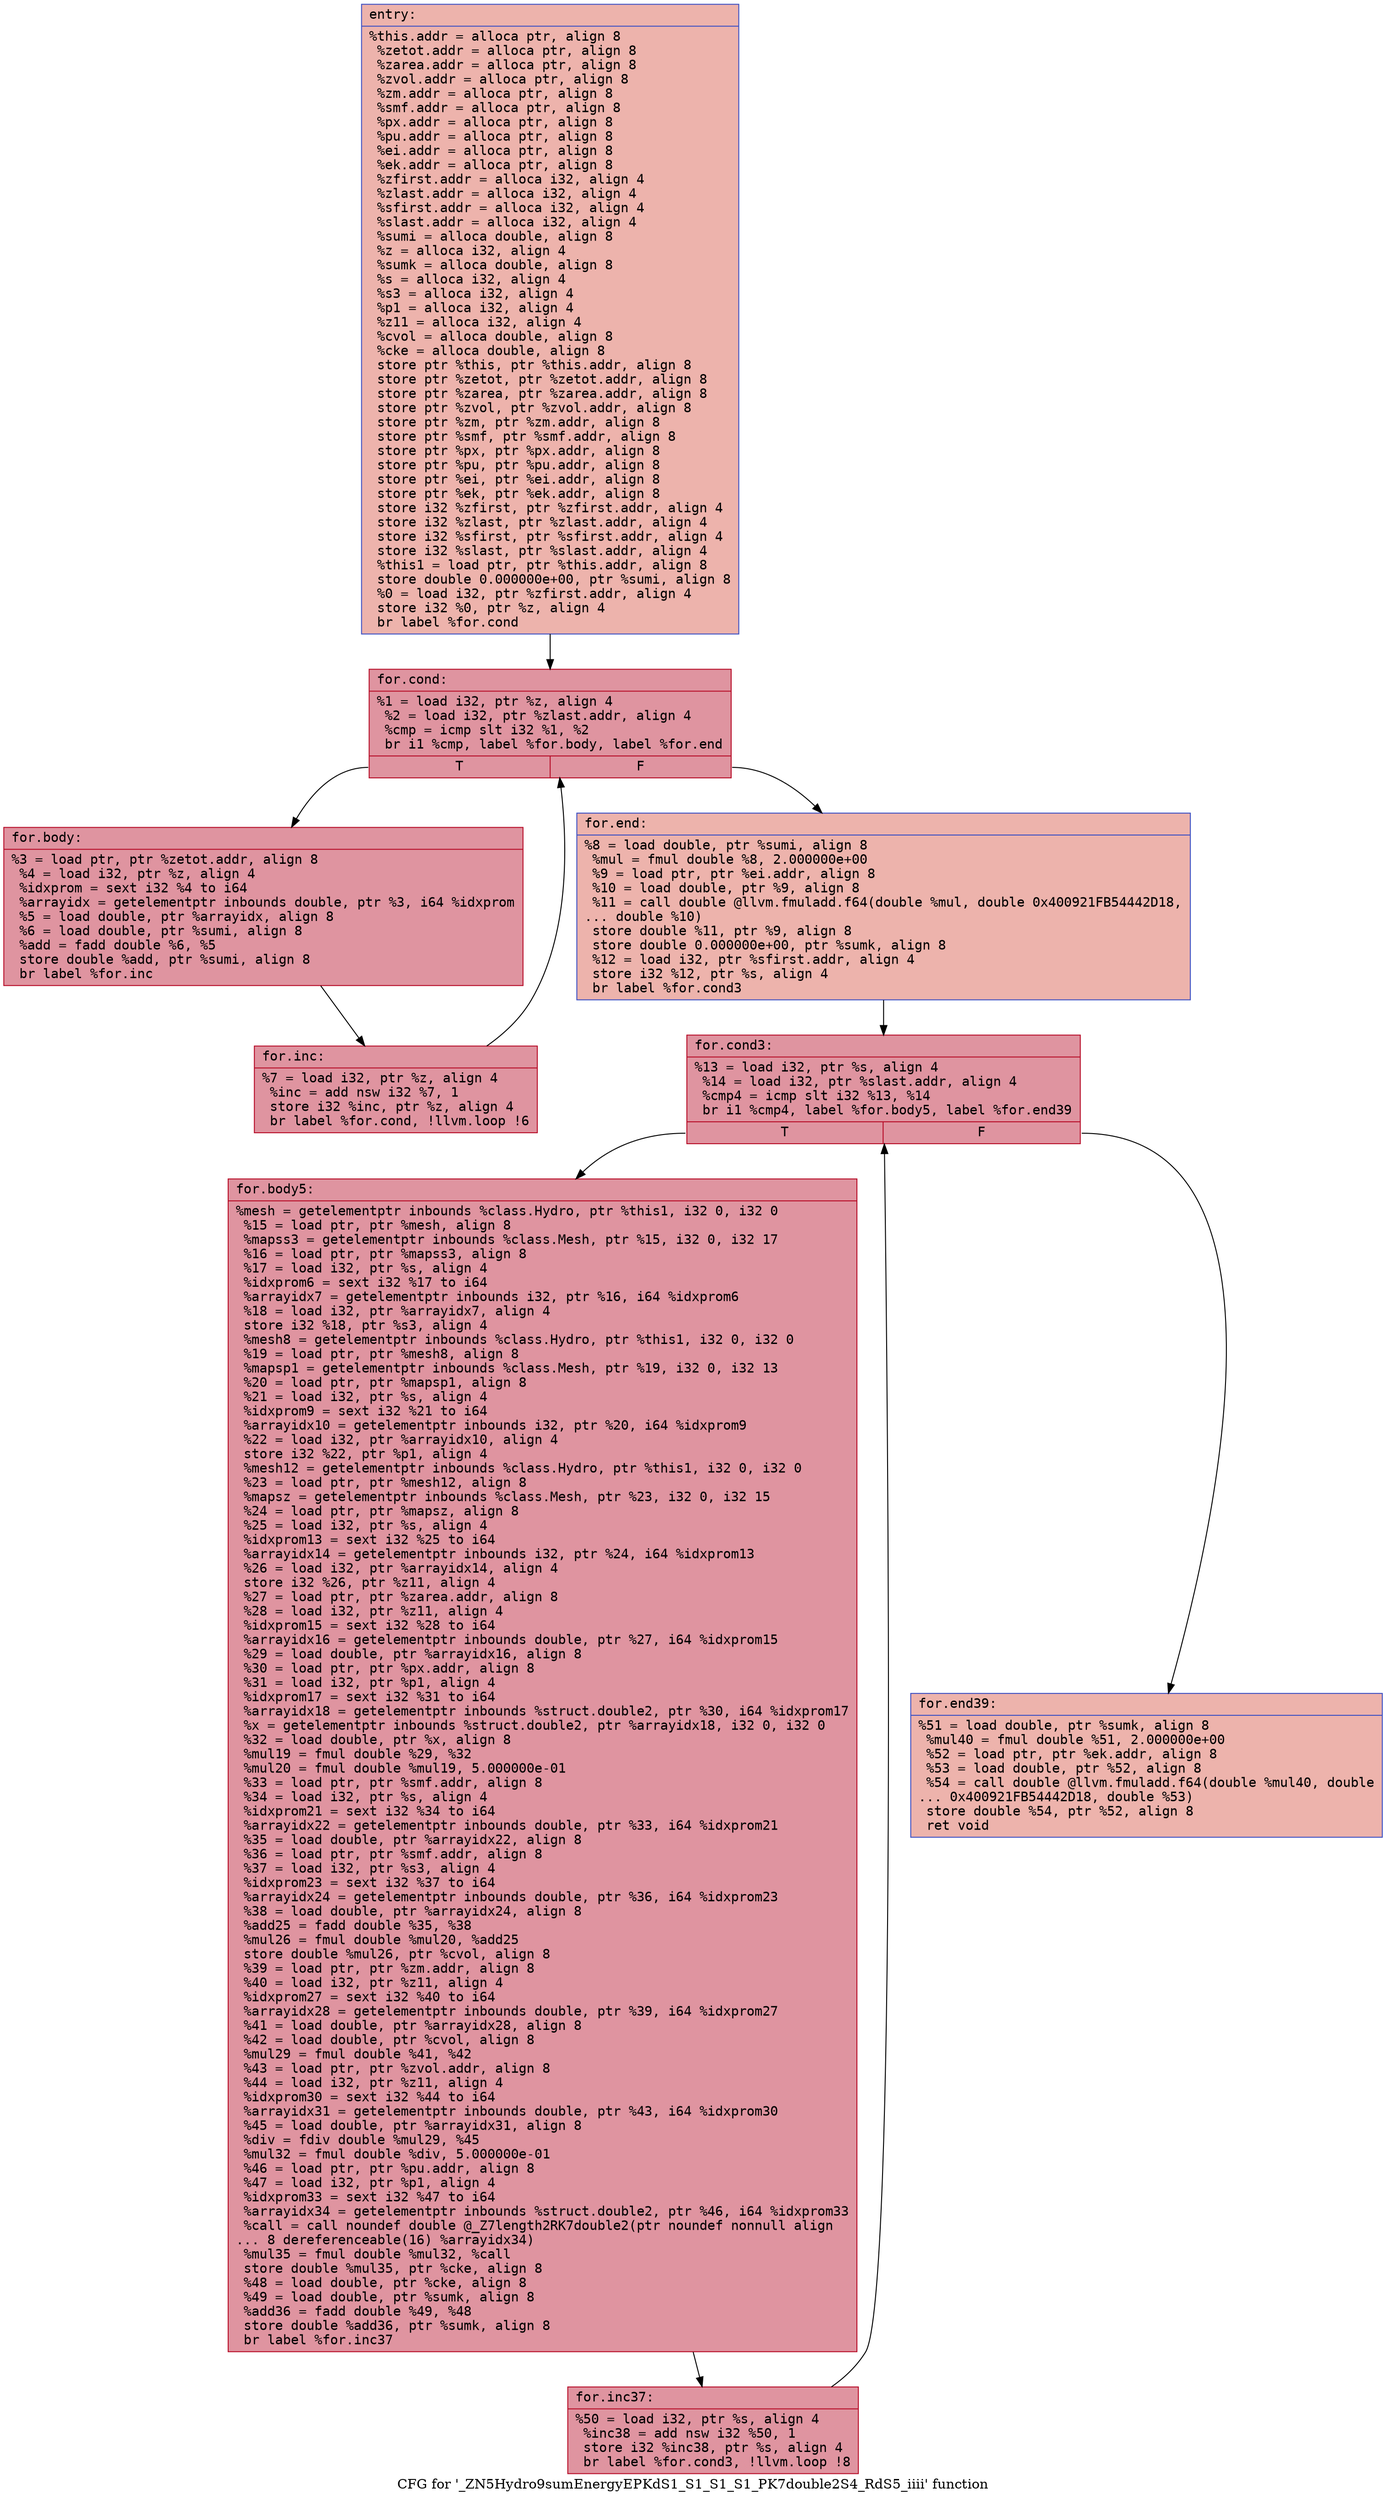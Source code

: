 digraph "CFG for '_ZN5Hydro9sumEnergyEPKdS1_S1_S1_S1_PK7double2S4_RdS5_iiii' function" {
	label="CFG for '_ZN5Hydro9sumEnergyEPKdS1_S1_S1_S1_PK7double2S4_RdS5_iiii' function";

	Node0x5618698f38d0 [shape=record,color="#3d50c3ff", style=filled, fillcolor="#d6524470" fontname="Courier",label="{entry:\l|  %this.addr = alloca ptr, align 8\l  %zetot.addr = alloca ptr, align 8\l  %zarea.addr = alloca ptr, align 8\l  %zvol.addr = alloca ptr, align 8\l  %zm.addr = alloca ptr, align 8\l  %smf.addr = alloca ptr, align 8\l  %px.addr = alloca ptr, align 8\l  %pu.addr = alloca ptr, align 8\l  %ei.addr = alloca ptr, align 8\l  %ek.addr = alloca ptr, align 8\l  %zfirst.addr = alloca i32, align 4\l  %zlast.addr = alloca i32, align 4\l  %sfirst.addr = alloca i32, align 4\l  %slast.addr = alloca i32, align 4\l  %sumi = alloca double, align 8\l  %z = alloca i32, align 4\l  %sumk = alloca double, align 8\l  %s = alloca i32, align 4\l  %s3 = alloca i32, align 4\l  %p1 = alloca i32, align 4\l  %z11 = alloca i32, align 4\l  %cvol = alloca double, align 8\l  %cke = alloca double, align 8\l  store ptr %this, ptr %this.addr, align 8\l  store ptr %zetot, ptr %zetot.addr, align 8\l  store ptr %zarea, ptr %zarea.addr, align 8\l  store ptr %zvol, ptr %zvol.addr, align 8\l  store ptr %zm, ptr %zm.addr, align 8\l  store ptr %smf, ptr %smf.addr, align 8\l  store ptr %px, ptr %px.addr, align 8\l  store ptr %pu, ptr %pu.addr, align 8\l  store ptr %ei, ptr %ei.addr, align 8\l  store ptr %ek, ptr %ek.addr, align 8\l  store i32 %zfirst, ptr %zfirst.addr, align 4\l  store i32 %zlast, ptr %zlast.addr, align 4\l  store i32 %sfirst, ptr %sfirst.addr, align 4\l  store i32 %slast, ptr %slast.addr, align 4\l  %this1 = load ptr, ptr %this.addr, align 8\l  store double 0.000000e+00, ptr %sumi, align 8\l  %0 = load i32, ptr %zfirst.addr, align 4\l  store i32 %0, ptr %z, align 4\l  br label %for.cond\l}"];
	Node0x5618698f38d0 -> Node0x5618698f5a00[tooltip="entry -> for.cond\nProbability 100.00%" ];
	Node0x5618698f5a00 [shape=record,color="#b70d28ff", style=filled, fillcolor="#b70d2870" fontname="Courier",label="{for.cond:\l|  %1 = load i32, ptr %z, align 4\l  %2 = load i32, ptr %zlast.addr, align 4\l  %cmp = icmp slt i32 %1, %2\l  br i1 %cmp, label %for.body, label %for.end\l|{<s0>T|<s1>F}}"];
	Node0x5618698f5a00:s0 -> Node0x5618698f5c10[tooltip="for.cond -> for.body\nProbability 96.88%" ];
	Node0x5618698f5a00:s1 -> Node0x5618698f5c90[tooltip="for.cond -> for.end\nProbability 3.12%" ];
	Node0x5618698f5c10 [shape=record,color="#b70d28ff", style=filled, fillcolor="#b70d2870" fontname="Courier",label="{for.body:\l|  %3 = load ptr, ptr %zetot.addr, align 8\l  %4 = load i32, ptr %z, align 4\l  %idxprom = sext i32 %4 to i64\l  %arrayidx = getelementptr inbounds double, ptr %3, i64 %idxprom\l  %5 = load double, ptr %arrayidx, align 8\l  %6 = load double, ptr %sumi, align 8\l  %add = fadd double %6, %5\l  store double %add, ptr %sumi, align 8\l  br label %for.inc\l}"];
	Node0x5618698f5c10 -> Node0x5618698f61d0[tooltip="for.body -> for.inc\nProbability 100.00%" ];
	Node0x5618698f61d0 [shape=record,color="#b70d28ff", style=filled, fillcolor="#b70d2870" fontname="Courier",label="{for.inc:\l|  %7 = load i32, ptr %z, align 4\l  %inc = add nsw i32 %7, 1\l  store i32 %inc, ptr %z, align 4\l  br label %for.cond, !llvm.loop !6\l}"];
	Node0x5618698f61d0 -> Node0x5618698f5a00[tooltip="for.inc -> for.cond\nProbability 100.00%" ];
	Node0x5618698f5c90 [shape=record,color="#3d50c3ff", style=filled, fillcolor="#d6524470" fontname="Courier",label="{for.end:\l|  %8 = load double, ptr %sumi, align 8\l  %mul = fmul double %8, 2.000000e+00\l  %9 = load ptr, ptr %ei.addr, align 8\l  %10 = load double, ptr %9, align 8\l  %11 = call double @llvm.fmuladd.f64(double %mul, double 0x400921FB54442D18,\l... double %10)\l  store double %11, ptr %9, align 8\l  store double 0.000000e+00, ptr %sumk, align 8\l  %12 = load i32, ptr %sfirst.addr, align 4\l  store i32 %12, ptr %s, align 4\l  br label %for.cond3\l}"];
	Node0x5618698f5c90 -> Node0x5618698f47c0[tooltip="for.end -> for.cond3\nProbability 100.00%" ];
	Node0x5618698f47c0 [shape=record,color="#b70d28ff", style=filled, fillcolor="#b70d2870" fontname="Courier",label="{for.cond3:\l|  %13 = load i32, ptr %s, align 4\l  %14 = load i32, ptr %slast.addr, align 4\l  %cmp4 = icmp slt i32 %13, %14\l  br i1 %cmp4, label %for.body5, label %for.end39\l|{<s0>T|<s1>F}}"];
	Node0x5618698f47c0:s0 -> Node0x5618698f7190[tooltip="for.cond3 -> for.body5\nProbability 96.88%" ];
	Node0x5618698f47c0:s1 -> Node0x5618698f71e0[tooltip="for.cond3 -> for.end39\nProbability 3.12%" ];
	Node0x5618698f7190 [shape=record,color="#b70d28ff", style=filled, fillcolor="#b70d2870" fontname="Courier",label="{for.body5:\l|  %mesh = getelementptr inbounds %class.Hydro, ptr %this1, i32 0, i32 0\l  %15 = load ptr, ptr %mesh, align 8\l  %mapss3 = getelementptr inbounds %class.Mesh, ptr %15, i32 0, i32 17\l  %16 = load ptr, ptr %mapss3, align 8\l  %17 = load i32, ptr %s, align 4\l  %idxprom6 = sext i32 %17 to i64\l  %arrayidx7 = getelementptr inbounds i32, ptr %16, i64 %idxprom6\l  %18 = load i32, ptr %arrayidx7, align 4\l  store i32 %18, ptr %s3, align 4\l  %mesh8 = getelementptr inbounds %class.Hydro, ptr %this1, i32 0, i32 0\l  %19 = load ptr, ptr %mesh8, align 8\l  %mapsp1 = getelementptr inbounds %class.Mesh, ptr %19, i32 0, i32 13\l  %20 = load ptr, ptr %mapsp1, align 8\l  %21 = load i32, ptr %s, align 4\l  %idxprom9 = sext i32 %21 to i64\l  %arrayidx10 = getelementptr inbounds i32, ptr %20, i64 %idxprom9\l  %22 = load i32, ptr %arrayidx10, align 4\l  store i32 %22, ptr %p1, align 4\l  %mesh12 = getelementptr inbounds %class.Hydro, ptr %this1, i32 0, i32 0\l  %23 = load ptr, ptr %mesh12, align 8\l  %mapsz = getelementptr inbounds %class.Mesh, ptr %23, i32 0, i32 15\l  %24 = load ptr, ptr %mapsz, align 8\l  %25 = load i32, ptr %s, align 4\l  %idxprom13 = sext i32 %25 to i64\l  %arrayidx14 = getelementptr inbounds i32, ptr %24, i64 %idxprom13\l  %26 = load i32, ptr %arrayidx14, align 4\l  store i32 %26, ptr %z11, align 4\l  %27 = load ptr, ptr %zarea.addr, align 8\l  %28 = load i32, ptr %z11, align 4\l  %idxprom15 = sext i32 %28 to i64\l  %arrayidx16 = getelementptr inbounds double, ptr %27, i64 %idxprom15\l  %29 = load double, ptr %arrayidx16, align 8\l  %30 = load ptr, ptr %px.addr, align 8\l  %31 = load i32, ptr %p1, align 4\l  %idxprom17 = sext i32 %31 to i64\l  %arrayidx18 = getelementptr inbounds %struct.double2, ptr %30, i64 %idxprom17\l  %x = getelementptr inbounds %struct.double2, ptr %arrayidx18, i32 0, i32 0\l  %32 = load double, ptr %x, align 8\l  %mul19 = fmul double %29, %32\l  %mul20 = fmul double %mul19, 5.000000e-01\l  %33 = load ptr, ptr %smf.addr, align 8\l  %34 = load i32, ptr %s, align 4\l  %idxprom21 = sext i32 %34 to i64\l  %arrayidx22 = getelementptr inbounds double, ptr %33, i64 %idxprom21\l  %35 = load double, ptr %arrayidx22, align 8\l  %36 = load ptr, ptr %smf.addr, align 8\l  %37 = load i32, ptr %s3, align 4\l  %idxprom23 = sext i32 %37 to i64\l  %arrayidx24 = getelementptr inbounds double, ptr %36, i64 %idxprom23\l  %38 = load double, ptr %arrayidx24, align 8\l  %add25 = fadd double %35, %38\l  %mul26 = fmul double %mul20, %add25\l  store double %mul26, ptr %cvol, align 8\l  %39 = load ptr, ptr %zm.addr, align 8\l  %40 = load i32, ptr %z11, align 4\l  %idxprom27 = sext i32 %40 to i64\l  %arrayidx28 = getelementptr inbounds double, ptr %39, i64 %idxprom27\l  %41 = load double, ptr %arrayidx28, align 8\l  %42 = load double, ptr %cvol, align 8\l  %mul29 = fmul double %41, %42\l  %43 = load ptr, ptr %zvol.addr, align 8\l  %44 = load i32, ptr %z11, align 4\l  %idxprom30 = sext i32 %44 to i64\l  %arrayidx31 = getelementptr inbounds double, ptr %43, i64 %idxprom30\l  %45 = load double, ptr %arrayidx31, align 8\l  %div = fdiv double %mul29, %45\l  %mul32 = fmul double %div, 5.000000e-01\l  %46 = load ptr, ptr %pu.addr, align 8\l  %47 = load i32, ptr %p1, align 4\l  %idxprom33 = sext i32 %47 to i64\l  %arrayidx34 = getelementptr inbounds %struct.double2, ptr %46, i64 %idxprom33\l  %call = call noundef double @_Z7length2RK7double2(ptr noundef nonnull align\l... 8 dereferenceable(16) %arrayidx34)\l  %mul35 = fmul double %mul32, %call\l  store double %mul35, ptr %cke, align 8\l  %48 = load double, ptr %cke, align 8\l  %49 = load double, ptr %sumk, align 8\l  %add36 = fadd double %49, %48\l  store double %add36, ptr %sumk, align 8\l  br label %for.inc37\l}"];
	Node0x5618698f7190 -> Node0x5618698facd0[tooltip="for.body5 -> for.inc37\nProbability 100.00%" ];
	Node0x5618698facd0 [shape=record,color="#b70d28ff", style=filled, fillcolor="#b70d2870" fontname="Courier",label="{for.inc37:\l|  %50 = load i32, ptr %s, align 4\l  %inc38 = add nsw i32 %50, 1\l  store i32 %inc38, ptr %s, align 4\l  br label %for.cond3, !llvm.loop !8\l}"];
	Node0x5618698facd0 -> Node0x5618698f47c0[tooltip="for.inc37 -> for.cond3\nProbability 100.00%" ];
	Node0x5618698f71e0 [shape=record,color="#3d50c3ff", style=filled, fillcolor="#d6524470" fontname="Courier",label="{for.end39:\l|  %51 = load double, ptr %sumk, align 8\l  %mul40 = fmul double %51, 2.000000e+00\l  %52 = load ptr, ptr %ek.addr, align 8\l  %53 = load double, ptr %52, align 8\l  %54 = call double @llvm.fmuladd.f64(double %mul40, double\l... 0x400921FB54442D18, double %53)\l  store double %54, ptr %52, align 8\l  ret void\l}"];
}
